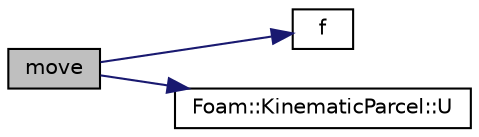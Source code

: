 digraph "move"
{
  bgcolor="transparent";
  edge [fontname="Helvetica",fontsize="10",labelfontname="Helvetica",labelfontsize="10"];
  node [fontname="Helvetica",fontsize="10",shape=record];
  rankdir="LR";
  Node80 [label="move",height=0.2,width=0.4,color="black", fillcolor="grey75", style="filled", fontcolor="black"];
  Node80 -> Node81 [color="midnightblue",fontsize="10",style="solid",fontname="Helvetica"];
  Node81 [label="f",height=0.2,width=0.4,color="black",URL="$a18335.html#a888be93833ac7a23170555c69c690288"];
  Node80 -> Node82 [color="midnightblue",fontsize="10",style="solid",fontname="Helvetica"];
  Node82 [label="Foam::KinematicParcel::U",height=0.2,width=0.4,color="black",URL="$a25005.html#a2da97b6a54ebcce689188d39a79ded21",tooltip="Return const access to velocity. "];
}
